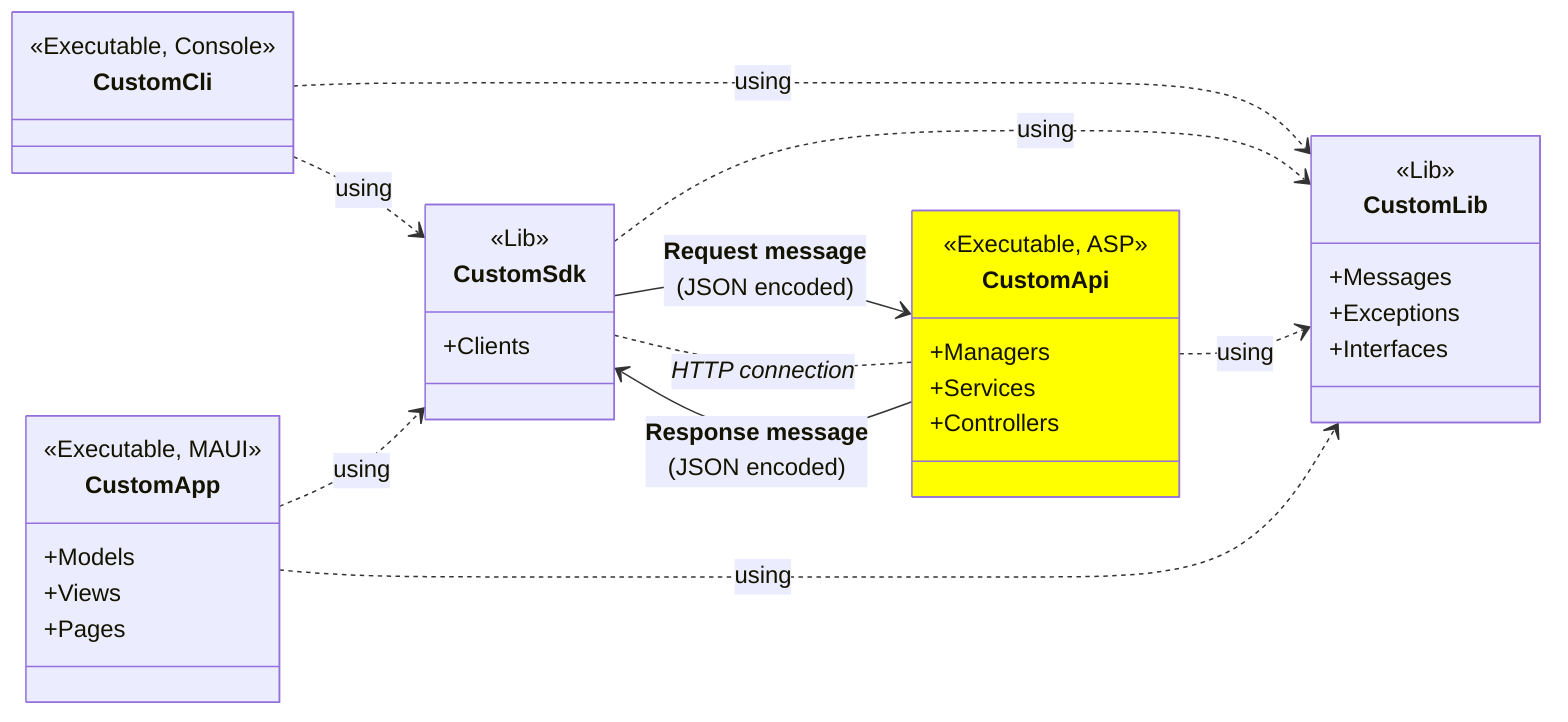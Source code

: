 classDiagram
    direction LR

    class CustomCli {
        <<Executable, Console>>
    }
    class CustomApp {
        <<Executable, MAUI>>
        +Models
        +Views
        +Pages
    }
    class CustomApi {
        <<Executable, ASP>>
        +Managers
        +Services
        +Controllers
    }
    class CustomSdk {
        <<Lib>>
        +Clients
    }
    class CustomLib {
        <<Lib>>
        +Messages
        +Exceptions
        +Interfaces
    }

    CustomCli ..> CustomLib : using
    CustomCli ..> CustomSdk : using
    CustomApp ..> CustomSdk : using
    CustomSdk ..> CustomLib : using
    CustomSdk --> CustomApi : <b>Request message</b><br/>(JSON encoded)
    CustomSdk .. CustomApi : <i>HTTP connection</i>
    CustomSdk <-- CustomApi : <b>Response message</b><br/>(JSON encoded)
    CustomApi ..> CustomLib : using
    CustomApp ..> CustomLib : using

    style CustomApi fill:yellow